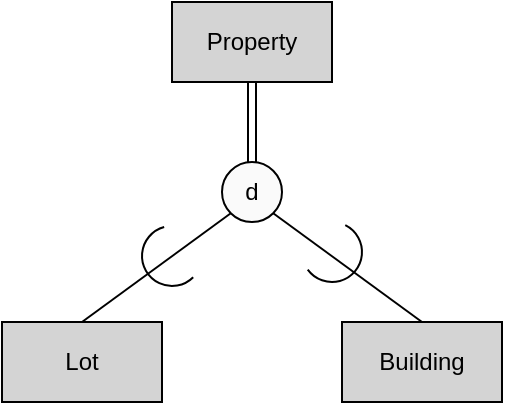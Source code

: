 <mxfile version="13.3.0" type="device"><diagram id="TIJK6Rqd7kFClgnlfzuX" name="Page-1"><mxGraphModel dx="474" dy="744" grid="1" gridSize="10" guides="1" tooltips="1" connect="1" arrows="1" fold="1" page="1" pageScale="1" pageWidth="1100" pageHeight="850" math="0" shadow="0"><root><mxCell id="0"/><mxCell id="1" parent="0"/><mxCell id="l6VsGe2pCmhbSHZ3F11j-1" value="Property" style="rounded=0;whiteSpace=wrap;html=1;fillColor=#D4D4D4;" vertex="1" parent="1"><mxGeometry x="120" y="170" width="80" height="40" as="geometry"/></mxCell><mxCell id="l6VsGe2pCmhbSHZ3F11j-2" value="Lot" style="rounded=0;whiteSpace=wrap;html=1;fillColor=#D4D4D4;" vertex="1" parent="1"><mxGeometry x="35" y="330" width="80" height="40" as="geometry"/></mxCell><mxCell id="l6VsGe2pCmhbSHZ3F11j-3" value="Building" style="rounded=0;whiteSpace=wrap;html=1;fillColor=#D4D4D4;" vertex="1" parent="1"><mxGeometry x="205" y="330" width="80" height="40" as="geometry"/></mxCell><mxCell id="l6VsGe2pCmhbSHZ3F11j-4" value="d" style="ellipse;whiteSpace=wrap;html=1;aspect=fixed;fillColor=#FAFAFA;" vertex="1" parent="1"><mxGeometry x="145" y="250" width="30" height="30" as="geometry"/></mxCell><mxCell id="l6VsGe2pCmhbSHZ3F11j-5" value="" style="shape=link;html=1;exitX=0.5;exitY=0;exitDx=0;exitDy=0;entryX=0.5;entryY=1;entryDx=0;entryDy=0;" edge="1" parent="1" source="l6VsGe2pCmhbSHZ3F11j-4" target="l6VsGe2pCmhbSHZ3F11j-1"><mxGeometry width="50" height="50" relative="1" as="geometry"><mxPoint x="170" y="290" as="sourcePoint"/><mxPoint x="220" y="240" as="targetPoint"/></mxGeometry></mxCell><mxCell id="l6VsGe2pCmhbSHZ3F11j-6" value="" style="endArrow=none;html=1;exitX=0.5;exitY=0;exitDx=0;exitDy=0;entryX=0;entryY=1;entryDx=0;entryDy=0;" edge="1" parent="1" source="l6VsGe2pCmhbSHZ3F11j-2" target="l6VsGe2pCmhbSHZ3F11j-4"><mxGeometry width="50" height="50" relative="1" as="geometry"><mxPoint x="140" y="350" as="sourcePoint"/><mxPoint x="190" y="300" as="targetPoint"/></mxGeometry></mxCell><mxCell id="l6VsGe2pCmhbSHZ3F11j-7" value="" style="endArrow=none;html=1;exitX=0.5;exitY=0;exitDx=0;exitDy=0;entryX=1;entryY=1;entryDx=0;entryDy=0;" edge="1" parent="1" source="l6VsGe2pCmhbSHZ3F11j-3" target="l6VsGe2pCmhbSHZ3F11j-4"><mxGeometry width="50" height="50" relative="1" as="geometry"><mxPoint x="85" y="370" as="sourcePoint"/><mxPoint x="159.393" y="285.607" as="targetPoint"/></mxGeometry></mxCell><mxCell id="l6VsGe2pCmhbSHZ3F11j-9" value="" style="verticalLabelPosition=bottom;verticalAlign=top;html=1;shape=mxgraph.basic.arc;startAngle=0.375;endAngle=0.958;fillColor=#FAFAFA;" vertex="1" parent="1"><mxGeometry x="105" y="282" width="30" height="30" as="geometry"/></mxCell><mxCell id="l6VsGe2pCmhbSHZ3F11j-11" value="" style="verticalLabelPosition=bottom;verticalAlign=top;html=1;shape=mxgraph.basic.arc;startAngle=0.073;endAngle=0.65;fillColor=#FAFAFA;" vertex="1" parent="1"><mxGeometry x="185" y="280" width="30" height="30" as="geometry"/></mxCell></root></mxGraphModel></diagram></mxfile>